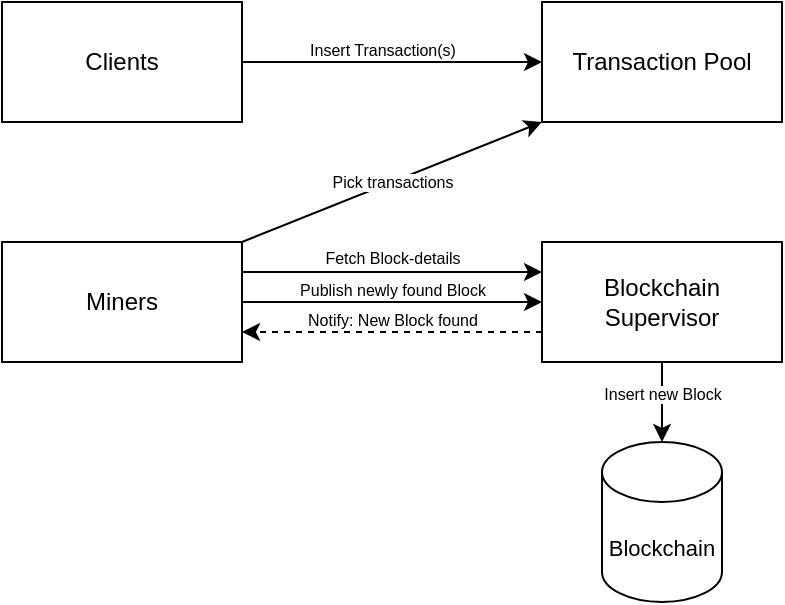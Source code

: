 <mxfile version="14.5.1" type="device" pages="3"><diagram id="C5RBs43oDa-KdzZeNtuy" name="Building Block View"><mxGraphModel dx="621" dy="553" grid="1" gridSize="10" guides="1" tooltips="1" connect="1" arrows="1" fold="1" page="1" pageScale="1" pageWidth="827" pageHeight="1169" math="0" shadow="0"><root><mxCell id="WIyWlLk6GJQsqaUBKTNV-0"/><mxCell id="WIyWlLk6GJQsqaUBKTNV-1" parent="WIyWlLk6GJQsqaUBKTNV-0"/><mxCell id="oD8tvnvXGycxQOahu2eR-0" value="Transaction Pool" style="whiteSpace=wrap;html=1;" parent="WIyWlLk6GJQsqaUBKTNV-1" vertex="1"><mxGeometry x="360" y="280" width="120" height="60" as="geometry"/></mxCell><mxCell id="oD8tvnvXGycxQOahu2eR-4" style="edgeStyle=orthogonalEdgeStyle;orthogonalLoop=1;jettySize=auto;html=1;" parent="WIyWlLk6GJQsqaUBKTNV-1" source="oD8tvnvXGycxQOahu2eR-1" target="oD8tvnvXGycxQOahu2eR-0" edge="1"><mxGeometry relative="1" as="geometry"/></mxCell><mxCell id="oD8tvnvXGycxQOahu2eR-5" value="Insert Transaction(s)" style="edgeLabel;html=1;align=center;verticalAlign=middle;resizable=0;points=[];fontSize=8;" parent="oD8tvnvXGycxQOahu2eR-4" vertex="1" connectable="0"><mxGeometry x="-0.267" y="-1" relative="1" as="geometry"><mxPoint x="15" y="-7" as="offset"/></mxGeometry></mxCell><mxCell id="oD8tvnvXGycxQOahu2eR-1" value="Clients" style="whiteSpace=wrap;html=1;" parent="WIyWlLk6GJQsqaUBKTNV-1" vertex="1"><mxGeometry x="90" y="280" width="120" height="60" as="geometry"/></mxCell><mxCell id="oD8tvnvXGycxQOahu2eR-2" value="Miners" style="whiteSpace=wrap;html=1;" parent="WIyWlLk6GJQsqaUBKTNV-1" vertex="1"><mxGeometry x="90" y="400" width="120" height="60" as="geometry"/></mxCell><mxCell id="hpEJmpPWjH5CSZlrprrX-14" style="edgeStyle=orthogonalEdgeStyle;orthogonalLoop=1;jettySize=auto;html=1;entryX=0.5;entryY=0;entryDx=0;entryDy=0;entryPerimeter=0;fontSize=8;" parent="WIyWlLk6GJQsqaUBKTNV-1" source="oD8tvnvXGycxQOahu2eR-3" target="hpEJmpPWjH5CSZlrprrX-13" edge="1"><mxGeometry relative="1" as="geometry"/></mxCell><mxCell id="hpEJmpPWjH5CSZlrprrX-15" value="Insert new Block" style="edgeLabel;html=1;align=center;verticalAlign=middle;resizable=0;points=[];fontSize=8;" parent="hpEJmpPWjH5CSZlrprrX-14" vertex="1" connectable="0"><mxGeometry x="-0.233" relative="1" as="geometry"><mxPoint as="offset"/></mxGeometry></mxCell><mxCell id="oD8tvnvXGycxQOahu2eR-3" value="Blockchain Supervisor" style="whiteSpace=wrap;html=1;" parent="WIyWlLk6GJQsqaUBKTNV-1" vertex="1"><mxGeometry x="360" y="400" width="120" height="60" as="geometry"/></mxCell><mxCell id="hpEJmpPWjH5CSZlrprrX-0" value="" style="endArrow=classic;html=1;exitX=1;exitY=0.5;exitDx=0;exitDy=0;entryX=0;entryY=0.5;entryDx=0;entryDy=0;" parent="WIyWlLk6GJQsqaUBKTNV-1" source="oD8tvnvXGycxQOahu2eR-2" target="oD8tvnvXGycxQOahu2eR-3" edge="1"><mxGeometry relative="1" as="geometry"><mxPoint x="270" y="510" as="sourcePoint"/><mxPoint x="370" y="510" as="targetPoint"/><Array as="points"/></mxGeometry></mxCell><mxCell id="hpEJmpPWjH5CSZlrprrX-1" value="Publish newly found Block" style="edgeLabel;resizable=0;html=1;align=center;verticalAlign=middle;fontSize=8;" parent="hpEJmpPWjH5CSZlrprrX-0" connectable="0" vertex="1"><mxGeometry relative="1" as="geometry"><mxPoint y="-6" as="offset"/></mxGeometry></mxCell><mxCell id="hpEJmpPWjH5CSZlrprrX-4" value="" style="endArrow=classic;html=1;exitX=1;exitY=0;exitDx=0;exitDy=0;entryX=0;entryY=1;entryDx=0;entryDy=0;" parent="WIyWlLk6GJQsqaUBKTNV-1" source="oD8tvnvXGycxQOahu2eR-2" target="oD8tvnvXGycxQOahu2eR-0" edge="1"><mxGeometry relative="1" as="geometry"><mxPoint x="270" y="340" as="sourcePoint"/><mxPoint x="370" y="340" as="targetPoint"/></mxGeometry></mxCell><mxCell id="hpEJmpPWjH5CSZlrprrX-5" value="Pick transactions" style="edgeLabel;resizable=0;html=1;align=center;verticalAlign=middle;fontSize=8;" parent="hpEJmpPWjH5CSZlrprrX-4" connectable="0" vertex="1"><mxGeometry relative="1" as="geometry"/></mxCell><mxCell id="hpEJmpPWjH5CSZlrprrX-7" value="" style="endArrow=classic;html=1;exitX=0;exitY=0.75;exitDx=0;exitDy=0;entryX=1;entryY=0.75;entryDx=0;entryDy=0;dashed=1;" parent="WIyWlLk6GJQsqaUBKTNV-1" source="oD8tvnvXGycxQOahu2eR-3" target="oD8tvnvXGycxQOahu2eR-2" edge="1"><mxGeometry relative="1" as="geometry"><mxPoint x="290" y="500" as="sourcePoint"/><mxPoint x="390" y="500" as="targetPoint"/></mxGeometry></mxCell><mxCell id="hpEJmpPWjH5CSZlrprrX-8" value="Notify: New Block found" style="edgeLabel;resizable=0;html=1;align=center;verticalAlign=middle;fontSize=8;" parent="hpEJmpPWjH5CSZlrprrX-7" connectable="0" vertex="1"><mxGeometry relative="1" as="geometry"><mxPoint y="-6" as="offset"/></mxGeometry></mxCell><mxCell id="hpEJmpPWjH5CSZlrprrX-11" value="" style="endArrow=classic;html=1;fontSize=8;exitX=1;exitY=0.25;exitDx=0;exitDy=0;entryX=0;entryY=0.25;entryDx=0;entryDy=0;" parent="WIyWlLk6GJQsqaUBKTNV-1" source="oD8tvnvXGycxQOahu2eR-2" target="oD8tvnvXGycxQOahu2eR-3" edge="1"><mxGeometry relative="1" as="geometry"><mxPoint x="290" y="490" as="sourcePoint"/><mxPoint x="390" y="490" as="targetPoint"/></mxGeometry></mxCell><mxCell id="hpEJmpPWjH5CSZlrprrX-12" value="Fetch Block-details" style="edgeLabel;resizable=0;html=1;align=center;verticalAlign=middle;fontSize=8;" parent="hpEJmpPWjH5CSZlrprrX-11" connectable="0" vertex="1"><mxGeometry relative="1" as="geometry"><mxPoint y="-7" as="offset"/></mxGeometry></mxCell><mxCell id="hpEJmpPWjH5CSZlrprrX-13" value="&lt;font style=&quot;font-size: 11px&quot;&gt;Blockchain&lt;/font&gt;" style="shape=cylinder3;whiteSpace=wrap;html=1;boundedLbl=1;backgroundOutline=1;size=15;fontSize=8;" parent="WIyWlLk6GJQsqaUBKTNV-1" vertex="1"><mxGeometry x="390" y="500" width="60" height="80" as="geometry"/></mxCell></root></mxGraphModel></diagram><diagram id="W485JuWgbyN25Kyr3opJ" name="Runtime View"><mxGraphModel dx="1576" dy="667" grid="1" gridSize="10" guides="1" tooltips="1" connect="1" arrows="1" fold="1" page="1" pageScale="1" pageWidth="827" pageHeight="1169" math="0" shadow="0"><root><mxCell id="yBEH-g71PND1G1PXnkED-0"/><mxCell id="yBEH-g71PND1G1PXnkED-1" parent="yBEH-g71PND1G1PXnkED-0"/><mxCell id="2wKos15cmuMM3jkhJpLZ-0" value="UC1: Transmit transaction" style="shape=note;strokeWidth=2;fontSize=14;size=11;whiteSpace=wrap;html=1;fillColor=#fff2cc;strokeColor=#d6b656;fontColor=#666600;align=left;" vertex="1" parent="yBEH-g71PND1G1PXnkED-1"><mxGeometry y="20" width="200" height="40" as="geometry"/></mxCell><mxCell id="2wKos15cmuMM3jkhJpLZ-1" value="Client" style="shape=umlLifeline;perimeter=lifelinePerimeter;whiteSpace=wrap;html=1;container=1;collapsible=0;recursiveResize=0;outlineConnect=0;" vertex="1" parent="yBEH-g71PND1G1PXnkED-1"><mxGeometry x="30" y="80" width="100" height="200" as="geometry"/></mxCell><mxCell id="2wKos15cmuMM3jkhJpLZ-2" value="Transaction Pool" style="shape=umlLifeline;perimeter=lifelinePerimeter;whiteSpace=wrap;html=1;container=1;collapsible=0;recursiveResize=0;outlineConnect=0;" vertex="1" parent="yBEH-g71PND1G1PXnkED-1"><mxGeometry x="230" y="80" width="100" height="200" as="geometry"/></mxCell><mxCell id="2wKos15cmuMM3jkhJpLZ-3" value="" style="html=1;points=[];perimeter=orthogonalPerimeter;" vertex="1" parent="2wKos15cmuMM3jkhJpLZ-2"><mxGeometry x="45" y="80" width="10" height="80" as="geometry"/></mxCell><mxCell id="2wKos15cmuMM3jkhJpLZ-4" value="POST transaction" style="html=1;verticalAlign=bottom;endArrow=block;entryX=0;entryY=0;" edge="1" target="2wKos15cmuMM3jkhJpLZ-3" parent="yBEH-g71PND1G1PXnkED-1" source="2wKos15cmuMM3jkhJpLZ-1"><mxGeometry relative="1" as="geometry"><mxPoint x="205" y="160" as="sourcePoint"/></mxGeometry></mxCell><mxCell id="2wKos15cmuMM3jkhJpLZ-5" value="201 - Created" style="html=1;verticalAlign=bottom;endArrow=open;dashed=1;endSize=8;exitX=0;exitY=0.95;" edge="1" source="2wKos15cmuMM3jkhJpLZ-3" parent="yBEH-g71PND1G1PXnkED-1" target="2wKos15cmuMM3jkhJpLZ-1"><mxGeometry relative="1" as="geometry"><mxPoint x="205" y="236" as="targetPoint"/></mxGeometry></mxCell><mxCell id="2wKos15cmuMM3jkhJpLZ-6" value="" style="html=1;points=[];perimeter=orthogonalPerimeter;" vertex="1" parent="yBEH-g71PND1G1PXnkED-1"><mxGeometry x="280" y="190" width="10" height="40" as="geometry"/></mxCell><mxCell id="2wKos15cmuMM3jkhJpLZ-7" value="store transaction in queue/pool" style="edgeStyle=orthogonalEdgeStyle;html=1;align=left;spacingLeft=2;endArrow=block;rounded=0;entryX=1;entryY=0;exitX=0.956;exitY=0.099;exitDx=0;exitDy=0;exitPerimeter=0;" edge="1" target="2wKos15cmuMM3jkhJpLZ-6" parent="yBEH-g71PND1G1PXnkED-1" source="2wKos15cmuMM3jkhJpLZ-3"><mxGeometry relative="1" as="geometry"><mxPoint x="420" y="190" as="sourcePoint"/><Array as="points"><mxPoint x="310" y="168"/><mxPoint x="310" y="190"/></Array></mxGeometry></mxCell><mxCell id="2wKos15cmuMM3jkhJpLZ-10" value="UC2: Pick transaction for insertion in block" style="shape=note;strokeWidth=2;fontSize=14;size=11;whiteSpace=wrap;html=1;fillColor=#fff2cc;strokeColor=#d6b656;fontColor=#666600;align=left;" vertex="1" parent="yBEH-g71PND1G1PXnkED-1"><mxGeometry y="300" width="200" height="40" as="geometry"/></mxCell><mxCell id="2wKos15cmuMM3jkhJpLZ-11" value="Transaction Pool" style="shape=umlLifeline;perimeter=lifelinePerimeter;whiteSpace=wrap;html=1;container=1;collapsible=0;recursiveResize=0;outlineConnect=0;" vertex="1" parent="yBEH-g71PND1G1PXnkED-1"><mxGeometry x="230" y="360" width="100" height="160" as="geometry"/></mxCell><mxCell id="2wKos15cmuMM3jkhJpLZ-14" value="" style="html=1;points=[];perimeter=orthogonalPerimeter;" vertex="1" parent="2wKos15cmuMM3jkhJpLZ-11"><mxGeometry x="45" y="80" width="10" height="40" as="geometry"/></mxCell><mxCell id="2wKos15cmuMM3jkhJpLZ-13" value="Miner" style="shape=umlLifeline;perimeter=lifelinePerimeter;whiteSpace=wrap;html=1;container=1;collapsible=0;recursiveResize=0;outlineConnect=0;" vertex="1" parent="yBEH-g71PND1G1PXnkED-1"><mxGeometry x="30" y="360" width="100" height="160" as="geometry"/></mxCell><mxCell id="2wKos15cmuMM3jkhJpLZ-15" value="GET n transactions" style="html=1;verticalAlign=bottom;endArrow=block;entryX=0;entryY=0;" edge="1" target="2wKos15cmuMM3jkhJpLZ-14" parent="yBEH-g71PND1G1PXnkED-1" source="2wKos15cmuMM3jkhJpLZ-13"><mxGeometry relative="1" as="geometry"><mxPoint x="205" y="440" as="sourcePoint"/></mxGeometry></mxCell><mxCell id="2wKos15cmuMM3jkhJpLZ-16" value="Transactions" style="html=1;verticalAlign=bottom;endArrow=open;dashed=1;endSize=8;exitX=0;exitY=0.95;" edge="1" source="2wKos15cmuMM3jkhJpLZ-14" parent="yBEH-g71PND1G1PXnkED-1" target="2wKos15cmuMM3jkhJpLZ-13"><mxGeometry relative="1" as="geometry"><mxPoint x="205" y="516" as="targetPoint"/></mxGeometry></mxCell><mxCell id="2wKos15cmuMM3jkhJpLZ-19" value="&lt;span style=&quot;font-size: 10px&quot;&gt;The Transaction Pool decides which transactions will be picked:&lt;br&gt;&lt;ul&gt;&lt;li&gt;oldest first (FIFO queue)&lt;/li&gt;&lt;li&gt;prioritized (transactions could have different weights)&lt;/li&gt;&lt;li&gt;random&lt;/li&gt;&lt;li&gt;...&lt;/li&gt;&lt;/ul&gt;&lt;/span&gt;" style="shape=note;whiteSpace=wrap;html=1;backgroundOutline=1;darkOpacity=0.05;size=7;align=left;" vertex="1" parent="yBEH-g71PND1G1PXnkED-1"><mxGeometry x="300" y="410" width="190" height="110" as="geometry"/></mxCell></root></mxGraphModel></diagram><diagram id="WTIOG3vaUozI57DNPgIp" name="Deployment View"><mxGraphModel dx="1086" dy="967" grid="1" gridSize="10" guides="1" tooltips="1" connect="1" arrows="1" fold="1" page="1" pageScale="1" pageWidth="827" pageHeight="1169" math="0" shadow="0"><root><mxCell id="vpKso_6ibOsejrm898W5-0"/><mxCell id="vpKso_6ibOsejrm898W5-1" parent="vpKso_6ibOsejrm898W5-0"/><mxCell id="TAgj2zwIlNuYvGOqw4g3-0" value="" style="rounded=0;whiteSpace=wrap;html=1;fontSize=8;" parent="vpKso_6ibOsejrm898W5-1" vertex="1"><mxGeometry x="100" y="280" width="200" height="400" as="geometry"/></mxCell><mxCell id="TAgj2zwIlNuYvGOqw4g3-1" value="" style="rounded=0;whiteSpace=wrap;html=1;fontSize=8;" parent="vpKso_6ibOsejrm898W5-1" vertex="1"><mxGeometry x="320" y="280" width="200" height="400" as="geometry"/></mxCell><mxCell id="TAgj2zwIlNuYvGOqw4g3-2" value="" style="rounded=0;whiteSpace=wrap;html=1;fontSize=8;" parent="vpKso_6ibOsejrm898W5-1" vertex="1"><mxGeometry x="610" y="280" width="200" height="400" as="geometry"/></mxCell><mxCell id="TAgj2zwIlNuYvGOqw4g3-3" value="&lt;font style=&quot;font-size: 15px&quot;&gt;Node 1&lt;br&gt;&lt;/font&gt;&lt;font style=&quot;font-size: 11px&quot;&gt;(Raspberry PI 4)&lt;/font&gt;&lt;span style=&quot;font-size: 15px&quot;&gt;&lt;br&gt;&lt;/span&gt;" style="text;html=1;strokeColor=none;fillColor=none;align=center;verticalAlign=middle;whiteSpace=wrap;rounded=0;fontSize=8;" parent="vpKso_6ibOsejrm898W5-1" vertex="1"><mxGeometry x="100" y="690" width="200" height="40" as="geometry"/></mxCell><mxCell id="TAgj2zwIlNuYvGOqw4g3-4" value="&lt;font style=&quot;font-size: 15px&quot;&gt;Node 2&lt;br&gt;&lt;/font&gt;&lt;font style=&quot;font-size: 11px&quot;&gt;(Raspberry PI 4)&lt;/font&gt;" style="text;html=1;strokeColor=none;fillColor=none;align=center;verticalAlign=middle;whiteSpace=wrap;rounded=0;fontSize=8;" parent="vpKso_6ibOsejrm898W5-1" vertex="1"><mxGeometry x="320" y="690" width="200" height="40" as="geometry"/></mxCell><mxCell id="TAgj2zwIlNuYvGOqw4g3-5" value="&lt;font style=&quot;font-size: 15px&quot;&gt;Node n&lt;br&gt;&lt;/font&gt;&lt;font style=&quot;font-size: 11px&quot;&gt;(Raspberry PI 4)&lt;/font&gt;" style="text;html=1;strokeColor=none;fillColor=none;align=center;verticalAlign=middle;whiteSpace=wrap;rounded=0;fontSize=8;" parent="vpKso_6ibOsejrm898W5-1" vertex="1"><mxGeometry x="610" y="690" width="200" height="40" as="geometry"/></mxCell><mxCell id="TAgj2zwIlNuYvGOqw4g3-6" value="" style="rounded=1;whiteSpace=wrap;html=1;fontSize=8;fillColor=none;dashed=1;" parent="vpKso_6ibOsejrm898W5-1" vertex="1"><mxGeometry x="20" y="300" width="800" height="360" as="geometry"/></mxCell><mxCell id="TAgj2zwIlNuYvGOqw4g3-7" value="&lt;font style=&quot;font-size: 15px&quot;&gt;K3s&lt;br&gt;Cluster&lt;/font&gt;" style="text;html=1;strokeColor=none;fillColor=none;align=center;verticalAlign=middle;whiteSpace=wrap;rounded=0;dashed=1;fontSize=8;" parent="vpKso_6ibOsejrm898W5-1" vertex="1"><mxGeometry x="20" y="440" width="80" height="80" as="geometry"/></mxCell><mxCell id="TAgj2zwIlNuYvGOqw4g3-8" value="" style="aspect=fixed;html=1;points=[];align=center;image;fontSize=12;image=img/lib/mscae/Kubernetes.svg;dashed=1;fillColor=none;" parent="vpKso_6ibOsejrm898W5-1" vertex="1"><mxGeometry x="35" y="510" width="50" height="48" as="geometry"/></mxCell><mxCell id="TAgj2zwIlNuYvGOqw4g3-13" value="" style="group" parent="vpKso_6ibOsejrm898W5-1" vertex="1" connectable="0"><mxGeometry x="540" y="475" width="50" height="10" as="geometry"/></mxCell><mxCell id="TAgj2zwIlNuYvGOqw4g3-10" value="" style="ellipse;whiteSpace=wrap;html=1;aspect=fixed;dashed=1;fontSize=8;fillColor=#FFFFFF;" parent="TAgj2zwIlNuYvGOqw4g3-13" vertex="1"><mxGeometry width="10" height="10" as="geometry"/></mxCell><mxCell id="TAgj2zwIlNuYvGOqw4g3-11" value="" style="ellipse;whiteSpace=wrap;html=1;aspect=fixed;dashed=1;fontSize=8;fillColor=#FFFFFF;" parent="TAgj2zwIlNuYvGOqw4g3-13" vertex="1"><mxGeometry x="20" width="10" height="10" as="geometry"/></mxCell><mxCell id="TAgj2zwIlNuYvGOqw4g3-12" value="" style="ellipse;whiteSpace=wrap;html=1;aspect=fixed;dashed=1;fontSize=8;fillColor=#FFFFFF;" parent="TAgj2zwIlNuYvGOqw4g3-13" vertex="1"><mxGeometry x="40" width="10" height="10" as="geometry"/></mxCell><mxCell id="TAgj2zwIlNuYvGOqw4g3-16" value="" style="group" parent="vpKso_6ibOsejrm898W5-1" vertex="1" connectable="0"><mxGeometry x="135" y="320" width="130" height="70" as="geometry"/></mxCell><mxCell id="TAgj2zwIlNuYvGOqw4g3-14" value="&lt;font style=&quot;font-size: 11px&quot;&gt;Miner&lt;/font&gt;" style="rounded=1;whiteSpace=wrap;html=1;fontSize=8;fillColor=none;" parent="TAgj2zwIlNuYvGOqw4g3-16" vertex="1"><mxGeometry y="10" width="120" height="60" as="geometry"/></mxCell><mxCell id="TAgj2zwIlNuYvGOqw4g3-15" value="" style="html=1;dashed=0;whitespace=wrap;fillColor=#2875E2;strokeColor=#ffffff;points=[[0.005,0.63,0],[0.1,0.2,0],[0.9,0.2,0],[0.5,0,0],[0.995,0.63,0],[0.72,0.99,0],[0.5,1,0],[0.28,0.99,0]];shape=mxgraph.kubernetes.icon;prIcon=pod;fontSize=8;" parent="TAgj2zwIlNuYvGOqw4g3-16" vertex="1"><mxGeometry x="100" width="30" height="28" as="geometry"/></mxCell></root></mxGraphModel></diagram></mxfile>